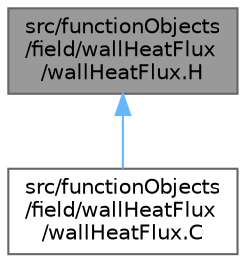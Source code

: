 digraph "src/functionObjects/field/wallHeatFlux/wallHeatFlux.H"
{
 // LATEX_PDF_SIZE
  bgcolor="transparent";
  edge [fontname=Helvetica,fontsize=10,labelfontname=Helvetica,labelfontsize=10];
  node [fontname=Helvetica,fontsize=10,shape=box,height=0.2,width=0.4];
  Node1 [id="Node000001",label="src/functionObjects\l/field/wallHeatFlux\l/wallHeatFlux.H",height=0.2,width=0.4,color="gray40", fillcolor="grey60", style="filled", fontcolor="black",tooltip=" "];
  Node1 -> Node2 [id="edge1_Node000001_Node000002",dir="back",color="steelblue1",style="solid",tooltip=" "];
  Node2 [id="Node000002",label="src/functionObjects\l/field/wallHeatFlux\l/wallHeatFlux.C",height=0.2,width=0.4,color="grey40", fillcolor="white", style="filled",URL="$wallHeatFlux_8C.html",tooltip=" "];
}
